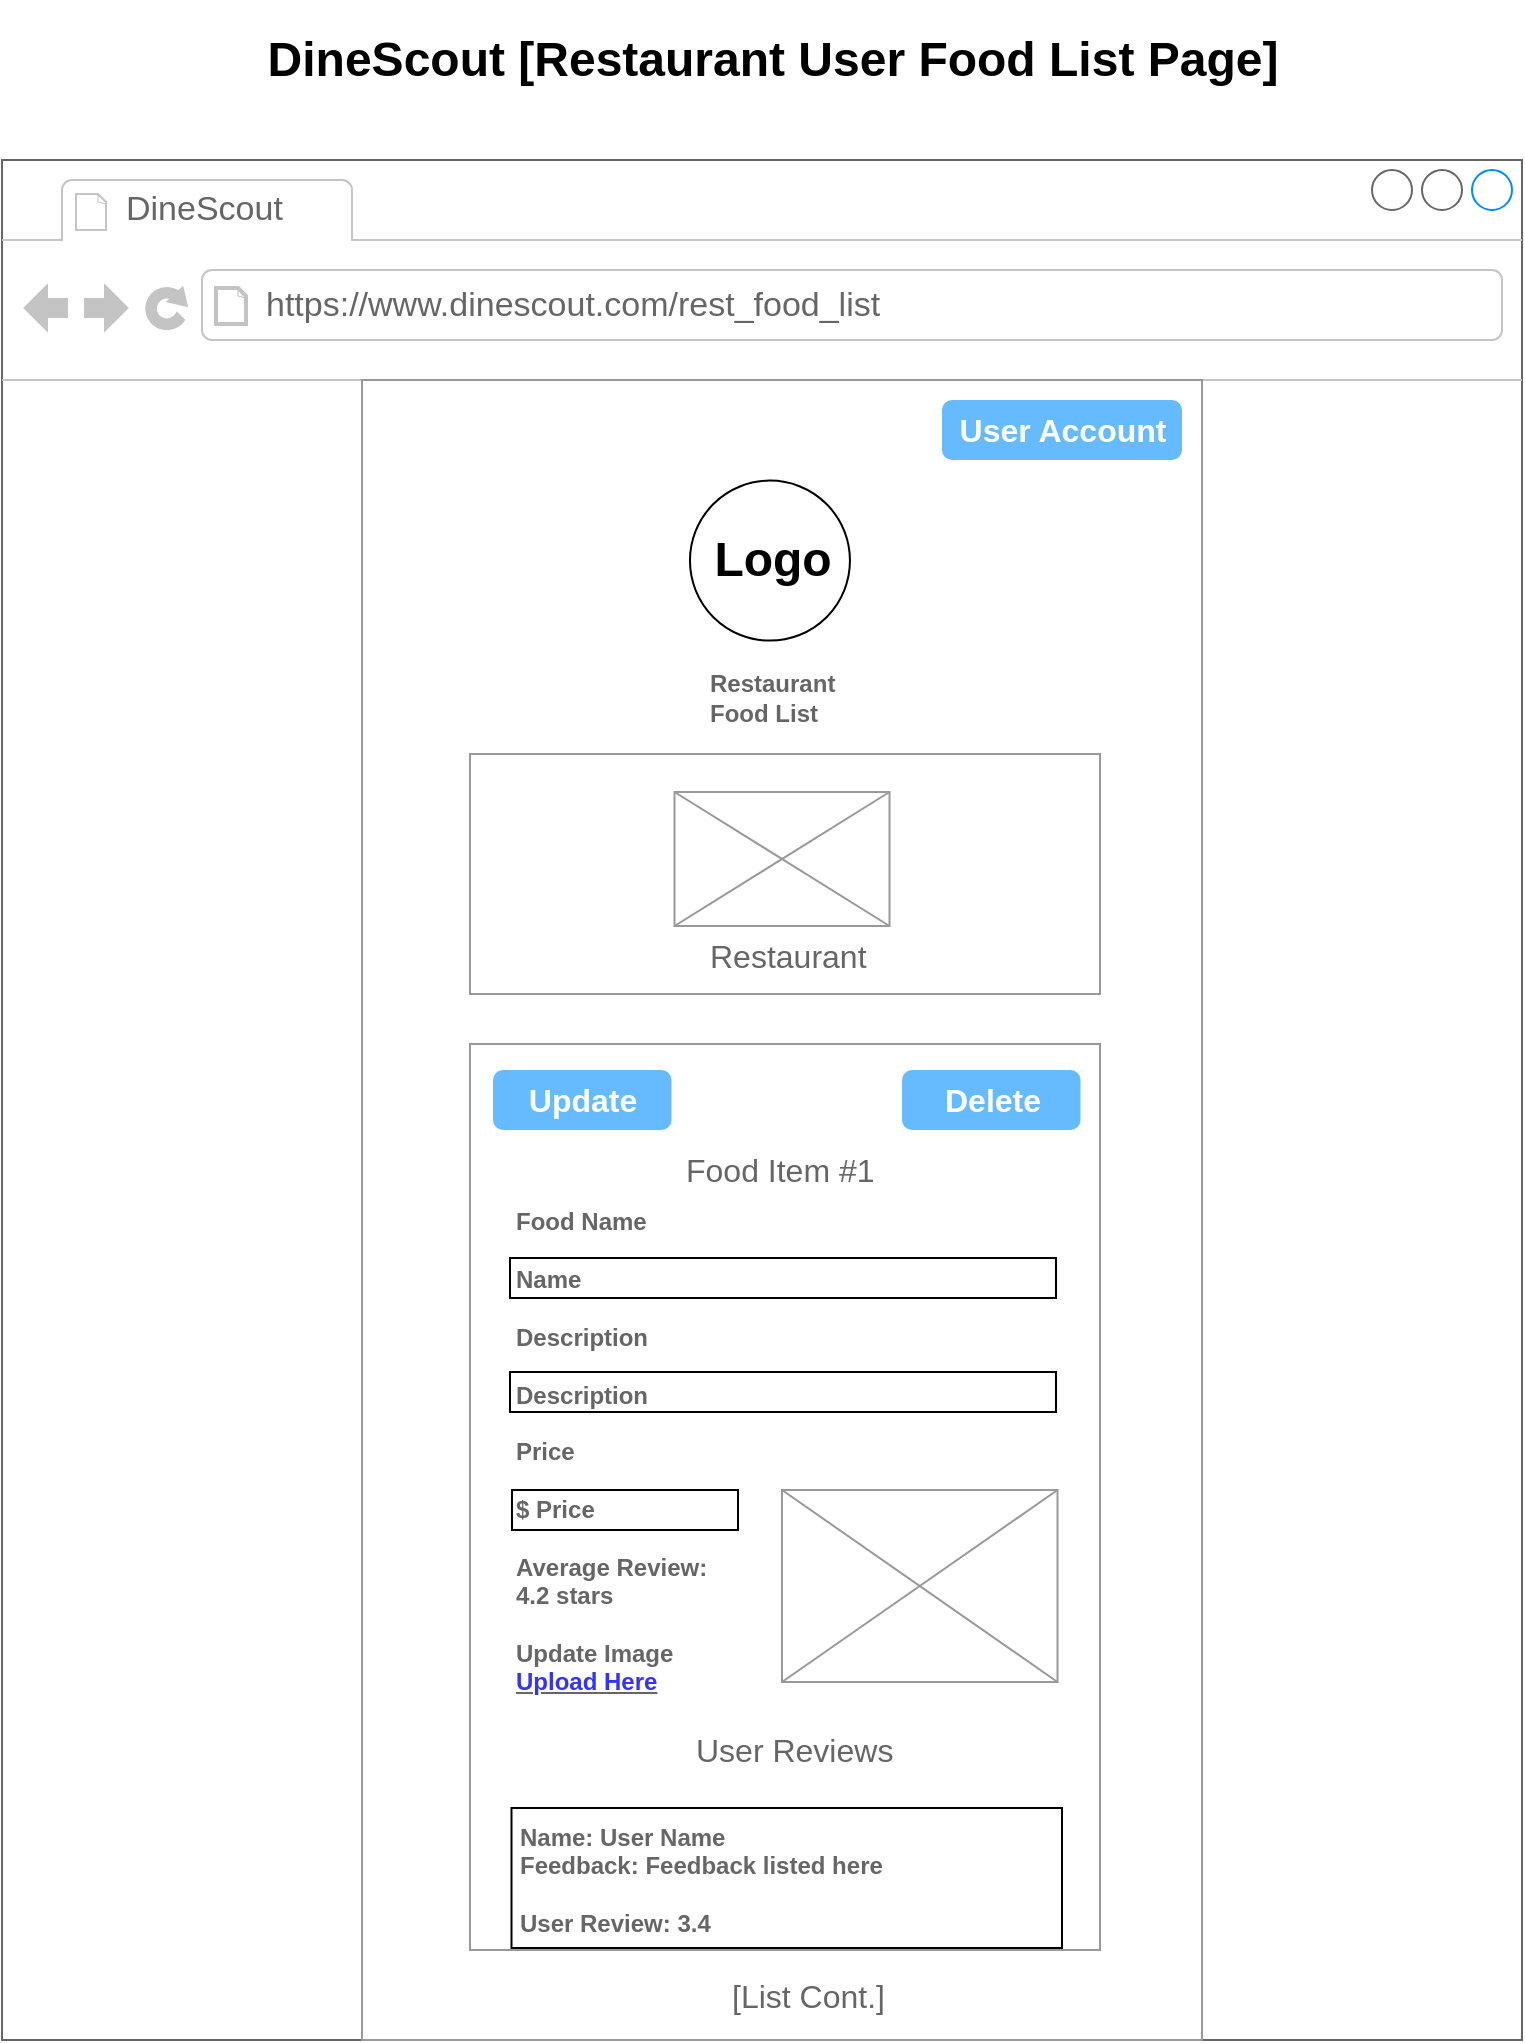 <mxfile version="24.8.0">
  <diagram name="Page-1" id="z91czqFmT3ff-m2mt2VU">
    <mxGraphModel dx="1498" dy="1097" grid="1" gridSize="10" guides="1" tooltips="1" connect="1" arrows="1" fold="1" page="1" pageScale="1" pageWidth="850" pageHeight="1100" math="0" shadow="0">
      <root>
        <mxCell id="0" />
        <mxCell id="1" parent="0" />
        <mxCell id="uiiCpgrEH-bAiR5GF76r-1" value="" style="strokeWidth=1;shadow=0;dashed=0;align=center;html=1;shape=mxgraph.mockup.containers.browserWindow;rSize=0;strokeColor=#666666;strokeColor2=#008cff;strokeColor3=#c4c4c4;mainText=,;recursiveResize=0;" parent="1" vertex="1">
          <mxGeometry x="40" y="120" width="760" height="940" as="geometry" />
        </mxCell>
        <mxCell id="uiiCpgrEH-bAiR5GF76r-2" value="DineScout" style="strokeWidth=1;shadow=0;dashed=0;align=center;html=1;shape=mxgraph.mockup.containers.anchor;fontSize=17;fontColor=#666666;align=left;whiteSpace=wrap;" parent="uiiCpgrEH-bAiR5GF76r-1" vertex="1">
          <mxGeometry x="60" y="12" width="110" height="26" as="geometry" />
        </mxCell>
        <mxCell id="uiiCpgrEH-bAiR5GF76r-3" value="https://www.dinescout.com/rest_food_list" style="strokeWidth=1;shadow=0;dashed=0;align=center;html=1;shape=mxgraph.mockup.containers.anchor;rSize=0;fontSize=17;fontColor=#666666;align=left;" parent="uiiCpgrEH-bAiR5GF76r-1" vertex="1">
          <mxGeometry x="130" y="60" width="250" height="26" as="geometry" />
        </mxCell>
        <mxCell id="uiiCpgrEH-bAiR5GF76r-4" value="" style="strokeWidth=1;shadow=0;dashed=0;align=center;html=1;shape=mxgraph.mockup.forms.rrect;rSize=0;strokeColor=#999999;fillColor=#ffffff;" parent="uiiCpgrEH-bAiR5GF76r-1" vertex="1">
          <mxGeometry x="180" y="110" width="420" height="830" as="geometry" />
        </mxCell>
        <mxCell id="uiiCpgrEH-bAiR5GF76r-5" value="&lt;div&gt;&lt;b&gt;Restaurant&lt;/b&gt;&lt;/div&gt;&lt;div&gt;&lt;b&gt;Food List&lt;/b&gt;&lt;/div&gt;" style="strokeWidth=1;shadow=0;dashed=0;align=center;html=1;shape=mxgraph.mockup.forms.anchor;fontSize=12;fontColor=#666666;align=left;resizeWidth=1;spacingLeft=0;" parent="uiiCpgrEH-bAiR5GF76r-4" vertex="1">
          <mxGeometry width="273" height="40" relative="1" as="geometry">
            <mxPoint x="172" y="139" as="offset" />
          </mxGeometry>
        </mxCell>
        <mxCell id="uiiCpgrEH-bAiR5GF76r-6" value="" style="strokeWidth=1;shadow=0;dashed=0;align=center;html=1;shape=mxgraph.mockup.forms.rrect;rSize=0;strokeColor=#999999;fontColor=#666666;align=left;spacingLeft=5;resizeWidth=1;" parent="uiiCpgrEH-bAiR5GF76r-4" vertex="1">
          <mxGeometry width="315" height="120" relative="1" as="geometry">
            <mxPoint x="54" y="187" as="offset" />
          </mxGeometry>
        </mxCell>
        <mxCell id="uiiCpgrEH-bAiR5GF76r-7" value="&lt;span style=&quot;font-size: 16px;&quot;&gt;Restaurant&lt;/span&gt;" style="strokeWidth=1;shadow=0;dashed=0;align=center;html=1;shape=mxgraph.mockup.forms.anchor;fontSize=12;fontColor=#666666;align=left;resizeWidth=1;spacingLeft=0;" parent="uiiCpgrEH-bAiR5GF76r-4" vertex="1">
          <mxGeometry width="70" height="20" relative="1" as="geometry">
            <mxPoint x="172" y="278" as="offset" />
          </mxGeometry>
        </mxCell>
        <mxCell id="uiiCpgrEH-bAiR5GF76r-8" value="" style="ellipse;whiteSpace=wrap;html=1;aspect=fixed;" parent="uiiCpgrEH-bAiR5GF76r-4" vertex="1">
          <mxGeometry x="163.98" y="50.303" width="80" height="80" as="geometry" />
        </mxCell>
        <mxCell id="uiiCpgrEH-bAiR5GF76r-9" value="Logo" style="text;strokeColor=none;fillColor=none;html=1;fontSize=24;fontStyle=1;verticalAlign=middle;align=center;" parent="uiiCpgrEH-bAiR5GF76r-4" vertex="1">
          <mxGeometry x="100" y="67.61" width="210" height="45.39" as="geometry" />
        </mxCell>
        <mxCell id="uiiCpgrEH-bAiR5GF76r-10" value="" style="verticalLabelPosition=bottom;shadow=0;dashed=0;align=center;html=1;verticalAlign=top;strokeWidth=1;shape=mxgraph.mockup.graphics.simpleIcon;strokeColor=#999999;" parent="uiiCpgrEH-bAiR5GF76r-4" vertex="1">
          <mxGeometry x="156.25" y="206" width="107.5" height="67" as="geometry" />
        </mxCell>
        <mxCell id="uiiCpgrEH-bAiR5GF76r-11" value="User Account" style="strokeWidth=1;shadow=0;dashed=0;align=center;html=1;shape=mxgraph.mockup.forms.rrect;rSize=5;strokeColor=none;fontColor=#ffffff;fillColor=#66bbff;fontSize=16;fontStyle=1;" parent="uiiCpgrEH-bAiR5GF76r-4" vertex="1">
          <mxGeometry x="290" y="10" width="120" height="30" as="geometry" />
        </mxCell>
        <mxCell id="uiiCpgrEH-bAiR5GF76r-12" value="&lt;span style=&quot;font-size: 16px;&quot;&gt;[List Cont.]&lt;/span&gt;" style="strokeWidth=1;shadow=0;dashed=0;align=center;html=1;shape=mxgraph.mockup.forms.anchor;fontSize=12;fontColor=#666666;align=left;resizeWidth=1;spacingLeft=0;" parent="uiiCpgrEH-bAiR5GF76r-4" vertex="1">
          <mxGeometry x="183.25" y="798" width="70" height="20" as="geometry" />
        </mxCell>
        <mxCell id="uiiCpgrEH-bAiR5GF76r-13" value="" style="strokeWidth=1;shadow=0;dashed=0;align=center;html=1;shape=mxgraph.mockup.forms.rrect;rSize=0;strokeColor=#999999;fontColor=#666666;align=left;spacingLeft=5;resizeWidth=1;" parent="1" vertex="1">
          <mxGeometry x="274" y="562" width="315" height="453" as="geometry" />
        </mxCell>
        <mxCell id="uiiCpgrEH-bAiR5GF76r-14" value="" style="verticalLabelPosition=bottom;shadow=0;dashed=0;align=center;html=1;verticalAlign=top;strokeWidth=1;shape=mxgraph.mockup.graphics.simpleIcon;strokeColor=#999999;" parent="1" vertex="1">
          <mxGeometry x="430" y="785" width="137.75" height="96" as="geometry" />
        </mxCell>
        <mxCell id="uiiCpgrEH-bAiR5GF76r-16" value="&lt;span style=&quot;font-size: 16px;&quot;&gt;Food Item #1&lt;/span&gt;" style="strokeWidth=1;shadow=0;dashed=0;align=center;html=1;shape=mxgraph.mockup.forms.anchor;fontSize=12;fontColor=#666666;align=left;resizeWidth=1;spacingLeft=0;" parent="1" vertex="1">
          <mxGeometry x="380.25" y="615" width="70" height="20" as="geometry" />
        </mxCell>
        <mxCell id="uiiCpgrEH-bAiR5GF76r-22" value="" style="rounded=0;whiteSpace=wrap;html=1;" parent="1" vertex="1">
          <mxGeometry x="294.75" y="944" width="275.25" height="70" as="geometry" />
        </mxCell>
        <mxCell id="uiiCpgrEH-bAiR5GF76r-23" value="&lt;div&gt;&lt;b&gt;Name: User Name&lt;/b&gt;&lt;/div&gt;&lt;div&gt;&lt;b&gt;Feedback: Feedback listed here&lt;/b&gt;&lt;/div&gt;&lt;div&gt;&lt;br&gt;&lt;/div&gt;&lt;div&gt;&lt;b&gt;User Review: 3.4&lt;/b&gt;&lt;/div&gt;" style="strokeWidth=1;shadow=0;dashed=0;align=center;html=1;shape=mxgraph.mockup.forms.anchor;fontSize=12;fontColor=#666666;align=left;resizeWidth=1;spacingLeft=0;perimeterSpacing=5;" parent="1" vertex="1">
          <mxGeometry x="297" y="960" width="273" height="40" as="geometry" />
        </mxCell>
        <mxCell id="uiiCpgrEH-bAiR5GF76r-24" value="Delete" style="strokeWidth=1;shadow=0;dashed=0;align=center;html=1;shape=mxgraph.mockup.forms.rrect;rSize=5;strokeColor=none;fontColor=#ffffff;fillColor=#66bbff;fontSize=16;fontStyle=1;" parent="1" vertex="1">
          <mxGeometry x="490" y="575" width="89.25" height="30" as="geometry" />
        </mxCell>
        <mxCell id="uiiCpgrEH-bAiR5GF76r-25" value="Update" style="strokeWidth=1;shadow=0;dashed=0;align=center;html=1;shape=mxgraph.mockup.forms.rrect;rSize=5;strokeColor=none;fontColor=#ffffff;fillColor=#66bbff;fontSize=16;fontStyle=1;" parent="1" vertex="1">
          <mxGeometry x="285.5" y="575" width="89.25" height="30" as="geometry" />
        </mxCell>
        <mxCell id="uiiCpgrEH-bAiR5GF76r-26" value="" style="rounded=0;whiteSpace=wrap;html=1;" parent="1" vertex="1">
          <mxGeometry x="294" y="669" width="273" height="20" as="geometry" />
        </mxCell>
        <mxCell id="uiiCpgrEH-bAiR5GF76r-28" value="" style="rounded=0;whiteSpace=wrap;html=1;" parent="1" vertex="1">
          <mxGeometry x="294" y="726" width="273" height="20" as="geometry" />
        </mxCell>
        <mxCell id="uiiCpgrEH-bAiR5GF76r-29" value="" style="rounded=0;whiteSpace=wrap;html=1;" parent="1" vertex="1">
          <mxGeometry x="295" y="785" width="113" height="20" as="geometry" />
        </mxCell>
        <mxCell id="uiiCpgrEH-bAiR5GF76r-30" value="&lt;span style=&quot;font-size: 16px;&quot;&gt;User Reviews&lt;/span&gt;" style="strokeWidth=1;shadow=0;dashed=0;align=center;html=1;shape=mxgraph.mockup.forms.anchor;fontSize=12;fontColor=#666666;align=left;resizeWidth=1;spacingLeft=0;" parent="1" vertex="1">
          <mxGeometry x="385" y="905" width="70" height="20" as="geometry" />
        </mxCell>
        <mxCell id="uiiCpgrEH-bAiR5GF76r-15" value="&lt;div&gt;&lt;b&gt;Food Name&lt;/b&gt;&lt;/div&gt;&lt;div&gt;&lt;b&gt;&lt;br&gt;&lt;/b&gt;&lt;/div&gt;&lt;div&gt;&lt;b&gt;Name&lt;/b&gt;&lt;/div&gt;&lt;div&gt;&lt;b&gt;&lt;br&gt;&lt;/b&gt;&lt;/div&gt;&lt;div&gt;&lt;b&gt;Description&lt;/b&gt;&lt;/div&gt;&lt;div&gt;&lt;b&gt;&lt;br&gt;&lt;/b&gt;&lt;/div&gt;&lt;div&gt;&lt;b&gt;Description&lt;/b&gt;&lt;/div&gt;&lt;div&gt;&lt;b&gt;&lt;br&gt;&lt;/b&gt;&lt;/div&gt;&lt;div&gt;&lt;b&gt;Price&lt;/b&gt;&lt;/div&gt;&lt;div&gt;&lt;b&gt;&lt;br&gt;&lt;/b&gt;&lt;/div&gt;&lt;div&gt;&lt;b&gt;$ Price&lt;/b&gt;&lt;/div&gt;&lt;div&gt;&lt;b&gt;&lt;br&gt;&lt;/b&gt;&lt;/div&gt;&lt;div&gt;&lt;b&gt;Average Review:&lt;/b&gt;&lt;/div&gt;&lt;div&gt;&lt;b&gt;4.2 stars&lt;/b&gt;&lt;/div&gt;&lt;div&gt;&lt;b&gt;&lt;br&gt;&lt;/b&gt;&lt;/div&gt;&lt;div&gt;&lt;b&gt;Update Image&lt;/b&gt;&lt;/div&gt;&lt;div&gt;&lt;b&gt;&lt;u&gt;&lt;font color=&quot;#3333ff&quot;&gt;Upload Here&lt;/font&gt;&lt;/u&gt;&lt;/b&gt;&lt;/div&gt;" style="strokeWidth=1;shadow=0;dashed=0;align=center;html=1;shape=mxgraph.mockup.forms.anchor;fontSize=12;fontColor=#666666;align=left;resizeWidth=1;spacingLeft=0;perimeterSpacing=5;" parent="1" vertex="1">
          <mxGeometry x="294.75" y="746" width="273" height="40" as="geometry" />
        </mxCell>
        <mxCell id="rN3G45JUCfXSQDEJx_VR-1" value="DineScout [Restaurant User Food List Page]" style="text;strokeColor=none;fillColor=none;html=1;fontSize=24;fontStyle=1;verticalAlign=middle;align=center;" vertex="1" parent="1">
          <mxGeometry x="375" y="40" width="100" height="60" as="geometry" />
        </mxCell>
      </root>
    </mxGraphModel>
  </diagram>
</mxfile>
